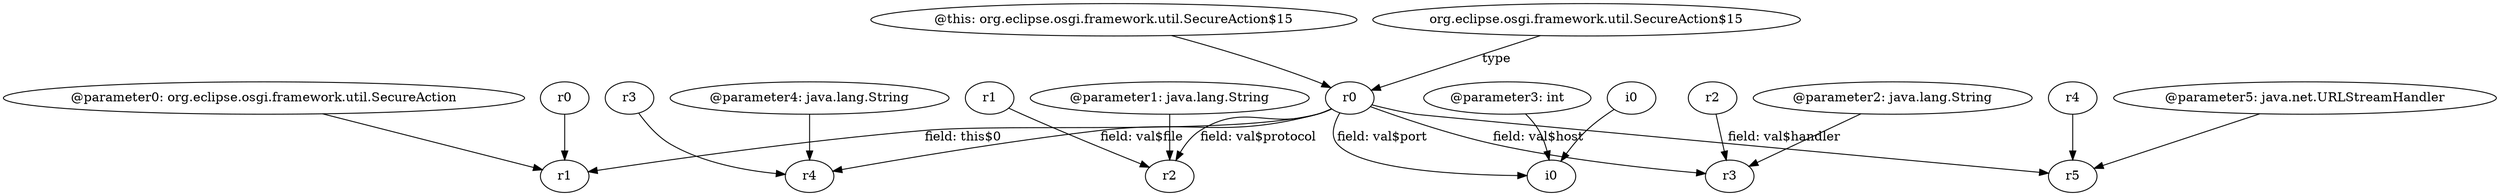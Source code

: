 digraph g {
0[label="r0"]
1[label="r1"]
0->1[label=""]
2[label="r3"]
3[label="r4"]
2->3[label=""]
4[label="@this: org.eclipse.osgi.framework.util.SecureAction$15"]
5[label="r0"]
4->5[label=""]
6[label="@parameter1: java.lang.String"]
7[label="r2"]
6->7[label=""]
8[label="i0"]
9[label="i0"]
8->9[label=""]
5->3[label="field: val$file"]
10[label="@parameter2: java.lang.String"]
11[label="r3"]
10->11[label=""]
5->7[label="field: val$protocol"]
12[label="r4"]
13[label="r5"]
12->13[label=""]
14[label="org.eclipse.osgi.framework.util.SecureAction$15"]
14->5[label="type"]
15[label="r2"]
15->11[label=""]
5->13[label="field: val$handler"]
16[label="@parameter3: int"]
16->9[label=""]
5->11[label="field: val$host"]
17[label="@parameter5: java.net.URLStreamHandler"]
17->13[label=""]
18[label="@parameter0: org.eclipse.osgi.framework.util.SecureAction"]
18->1[label=""]
19[label="@parameter4: java.lang.String"]
19->3[label=""]
5->9[label="field: val$port"]
5->1[label="field: this$0"]
20[label="r1"]
20->7[label=""]
}